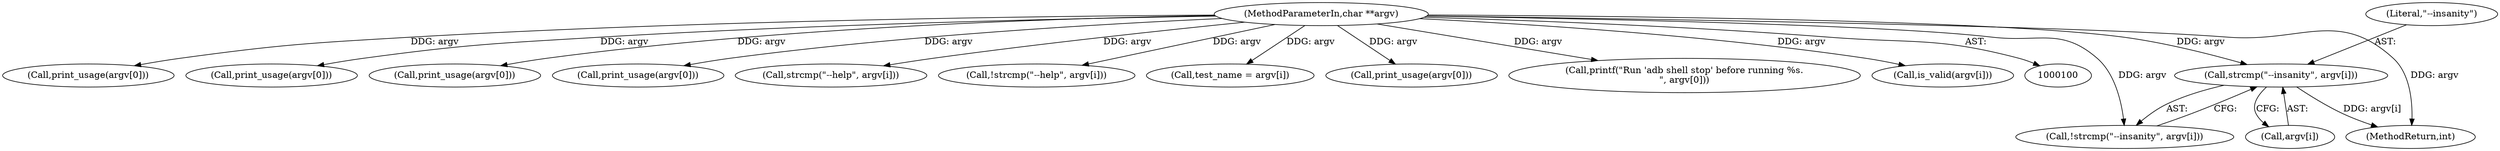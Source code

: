 digraph "0_Android_37c88107679d36c419572732b4af6e18bb2f7dce_5@array" {
"1000139" [label="(Call,strcmp(\"--insanity\", argv[i]))"];
"1000102" [label="(MethodParameterIn,char **argv)"];
"1000102" [label="(MethodParameterIn,char **argv)"];
"1000206" [label="(Call,print_usage(argv[0]))"];
"1000503" [label="(MethodReturn,int)"];
"1000138" [label="(Call,!strcmp(\"--insanity\", argv[i]))"];
"1000141" [label="(Call,argv[i])"];
"1000172" [label="(Call,print_usage(argv[0]))"];
"1000139" [label="(Call,strcmp(\"--insanity\", argv[i]))"];
"1000131" [label="(Call,print_usage(argv[0]))"];
"1000158" [label="(Call,print_usage(argv[0]))"];
"1000125" [label="(Call,strcmp(\"--help\", argv[i]))"];
"1000124" [label="(Call,!strcmp(\"--help\", argv[i]))"];
"1000179" [label="(Call,test_name = argv[i])"];
"1000254" [label="(Call,print_usage(argv[0]))"];
"1000140" [label="(Literal,\"--insanity\")"];
"1000187" [label="(Call,printf(\"Run 'adb shell stop' before running %s.\n\", argv[0]))"];
"1000151" [label="(Call,is_valid(argv[i]))"];
"1000139" -> "1000138"  [label="AST: "];
"1000139" -> "1000141"  [label="CFG: "];
"1000140" -> "1000139"  [label="AST: "];
"1000141" -> "1000139"  [label="AST: "];
"1000138" -> "1000139"  [label="CFG: "];
"1000139" -> "1000503"  [label="DDG: argv[i]"];
"1000102" -> "1000139"  [label="DDG: argv"];
"1000102" -> "1000100"  [label="AST: "];
"1000102" -> "1000503"  [label="DDG: argv"];
"1000102" -> "1000124"  [label="DDG: argv"];
"1000102" -> "1000125"  [label="DDG: argv"];
"1000102" -> "1000131"  [label="DDG: argv"];
"1000102" -> "1000138"  [label="DDG: argv"];
"1000102" -> "1000151"  [label="DDG: argv"];
"1000102" -> "1000158"  [label="DDG: argv"];
"1000102" -> "1000172"  [label="DDG: argv"];
"1000102" -> "1000179"  [label="DDG: argv"];
"1000102" -> "1000187"  [label="DDG: argv"];
"1000102" -> "1000206"  [label="DDG: argv"];
"1000102" -> "1000254"  [label="DDG: argv"];
}
